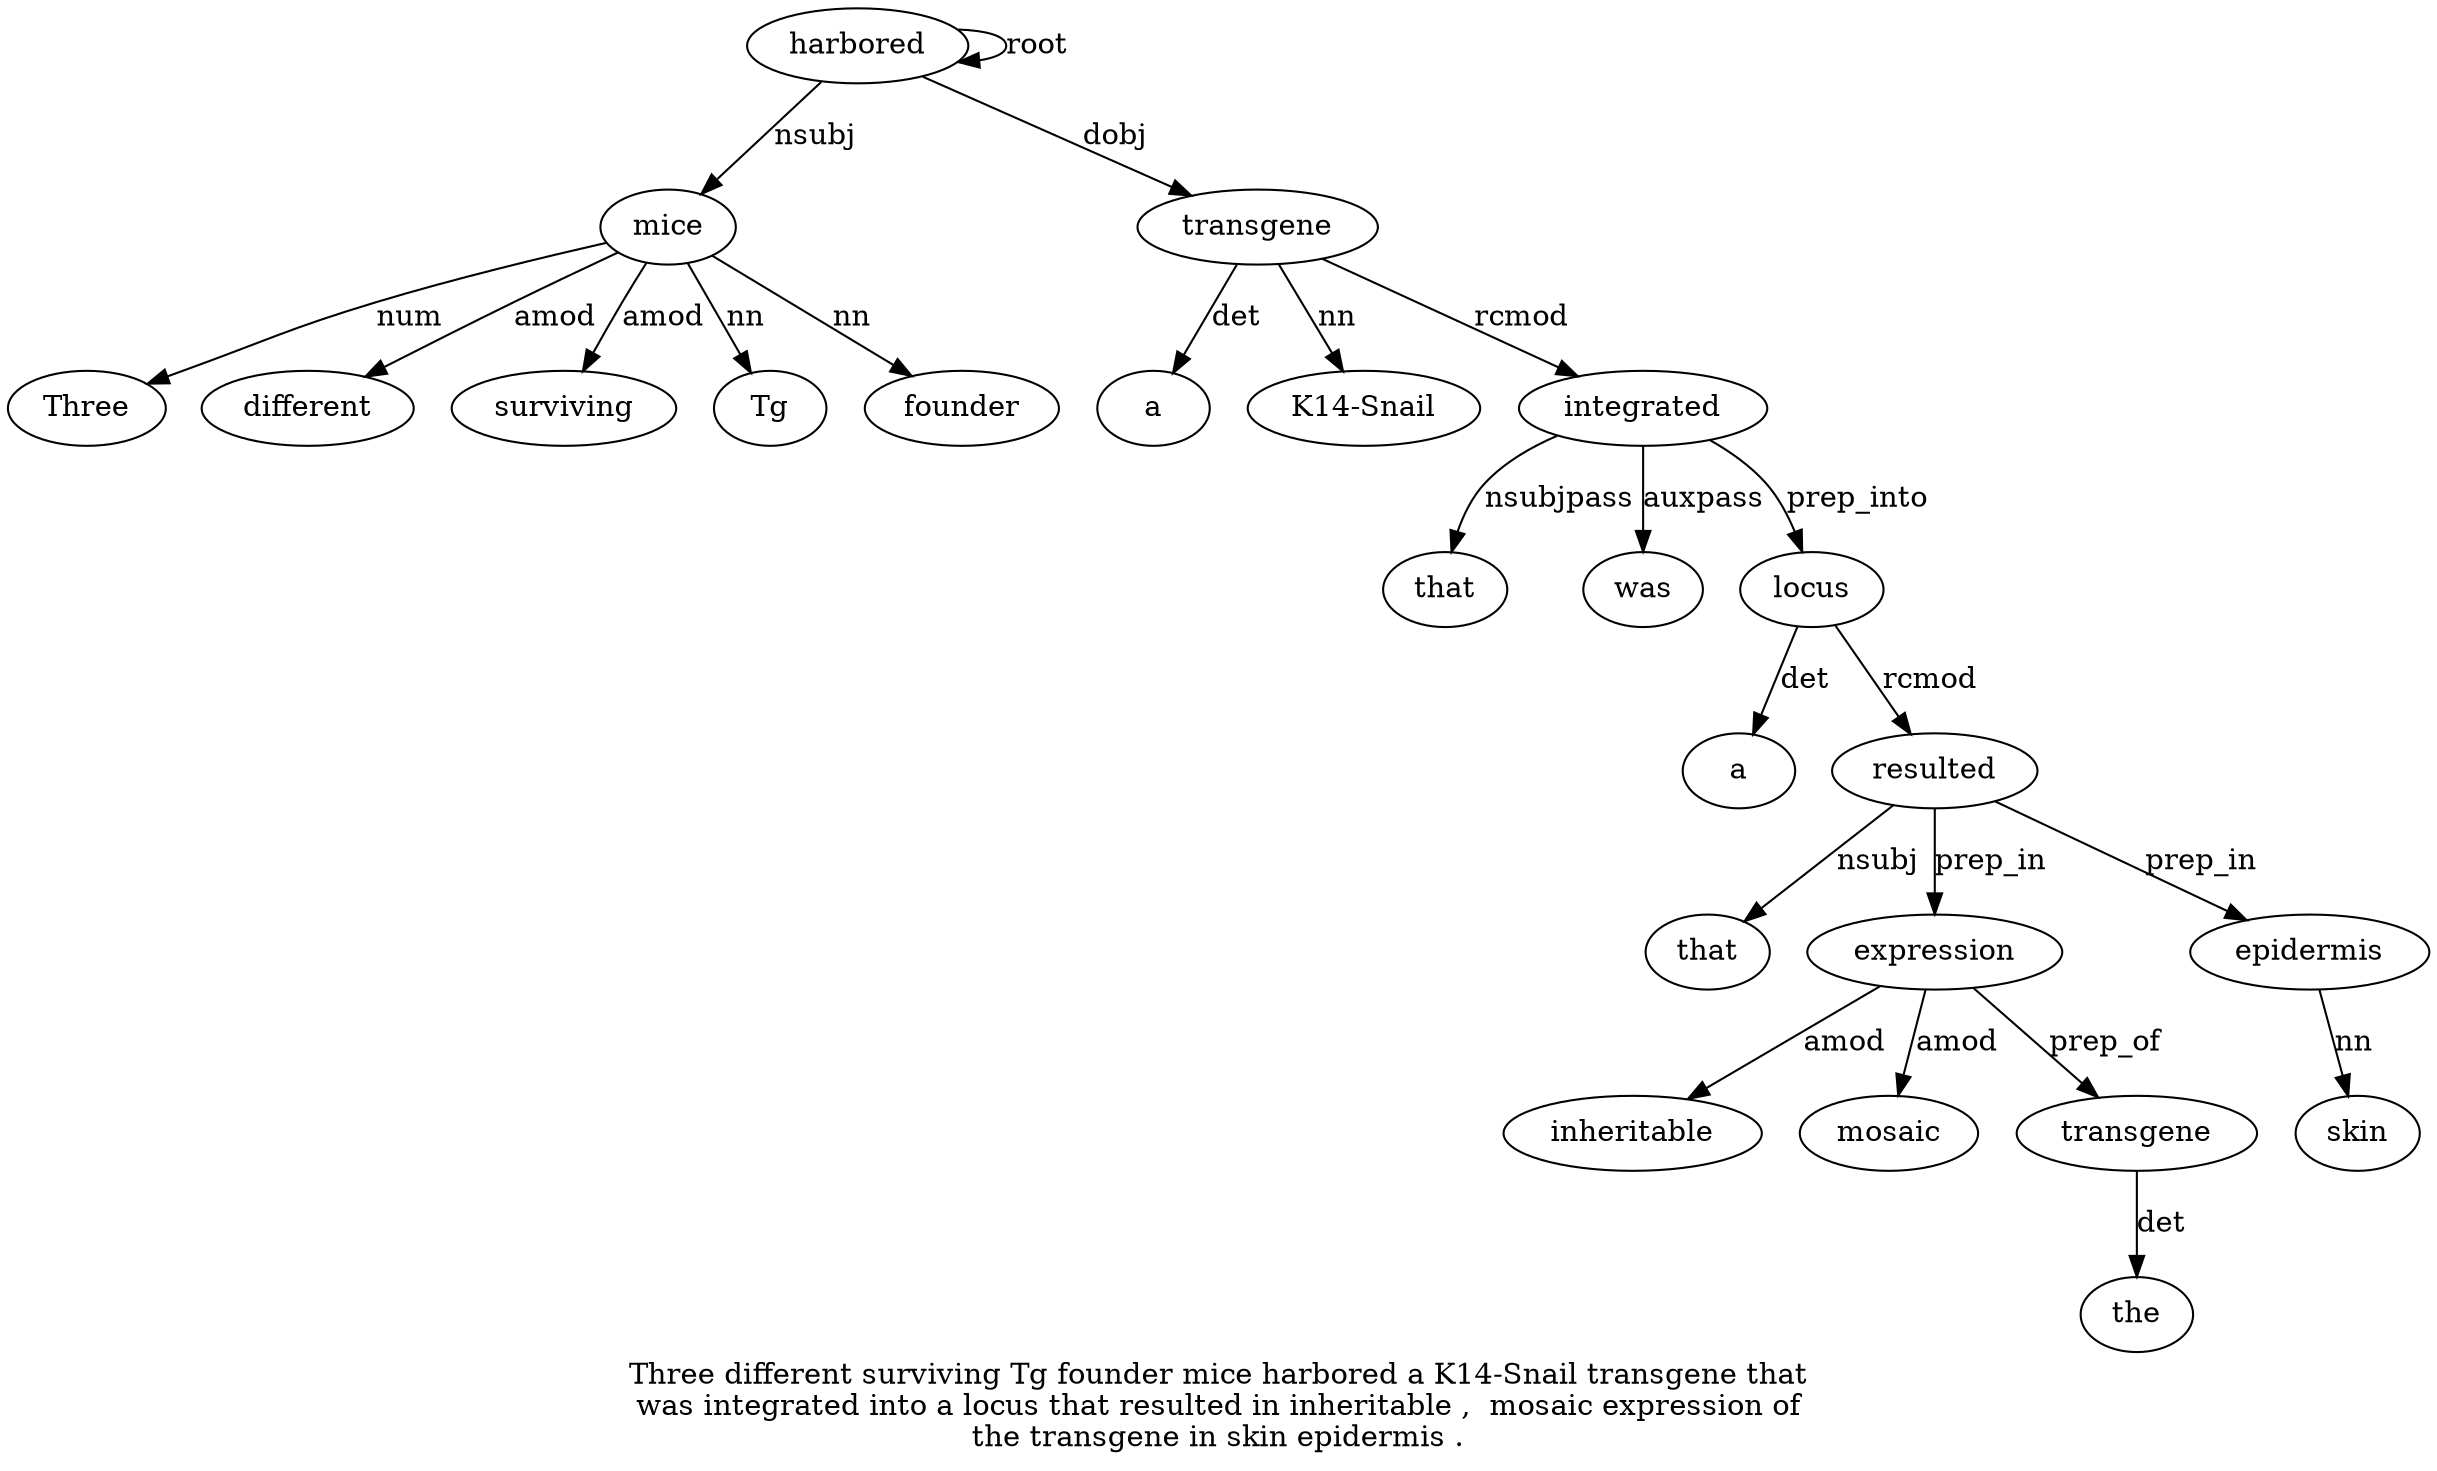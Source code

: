 digraph "Three different surviving Tg founder mice harbored a K14-Snail transgene that was integrated into a locus that resulted in inheritable ,  mosaic expression of the transgene in skin epidermis ." {
label="Three different surviving Tg founder mice harbored a K14-Snail transgene that
was integrated into a locus that resulted in inheritable ,  mosaic expression of
the transgene in skin epidermis .";
mice6 [style=filled, fillcolor=white, label=mice];
Three1 [style=filled, fillcolor=white, label=Three];
mice6 -> Three1  [label=num];
different2 [style=filled, fillcolor=white, label=different];
mice6 -> different2  [label=amod];
surviving3 [style=filled, fillcolor=white, label=surviving];
mice6 -> surviving3  [label=amod];
Tg4 [style=filled, fillcolor=white, label=Tg];
mice6 -> Tg4  [label=nn];
founder5 [style=filled, fillcolor=white, label=founder];
mice6 -> founder5  [label=nn];
harbored7 [style=filled, fillcolor=white, label=harbored];
harbored7 -> mice6  [label=nsubj];
harbored7 -> harbored7  [label=root];
transgene10 [style=filled, fillcolor=white, label=transgene];
a8 [style=filled, fillcolor=white, label=a];
transgene10 -> a8  [label=det];
"K14-Snail9" [style=filled, fillcolor=white, label="K14-Snail"];
transgene10 -> "K14-Snail9"  [label=nn];
harbored7 -> transgene10  [label=dobj];
integrated13 [style=filled, fillcolor=white, label=integrated];
that11 [style=filled, fillcolor=white, label=that];
integrated13 -> that11  [label=nsubjpass];
was12 [style=filled, fillcolor=white, label=was];
integrated13 -> was12  [label=auxpass];
transgene10 -> integrated13  [label=rcmod];
locus16 [style=filled, fillcolor=white, label=locus];
a15 [style=filled, fillcolor=white, label=a];
locus16 -> a15  [label=det];
integrated13 -> locus16  [label=prep_into];
resulted18 [style=filled, fillcolor=white, label=resulted];
that17 [style=filled, fillcolor=white, label=that];
resulted18 -> that17  [label=nsubj];
locus16 -> resulted18  [label=rcmod];
expression23 [style=filled, fillcolor=white, label=expression];
inheritable20 [style=filled, fillcolor=white, label=inheritable];
expression23 -> inheritable20  [label=amod];
mosaic22 [style=filled, fillcolor=white, label=mosaic];
expression23 -> mosaic22  [label=amod];
resulted18 -> expression23  [label=prep_in];
transgene26 [style=filled, fillcolor=white, label=transgene];
the25 [style=filled, fillcolor=white, label=the];
transgene26 -> the25  [label=det];
expression23 -> transgene26  [label=prep_of];
epidermis29 [style=filled, fillcolor=white, label=epidermis];
skin28 [style=filled, fillcolor=white, label=skin];
epidermis29 -> skin28  [label=nn];
resulted18 -> epidermis29  [label=prep_in];
}
